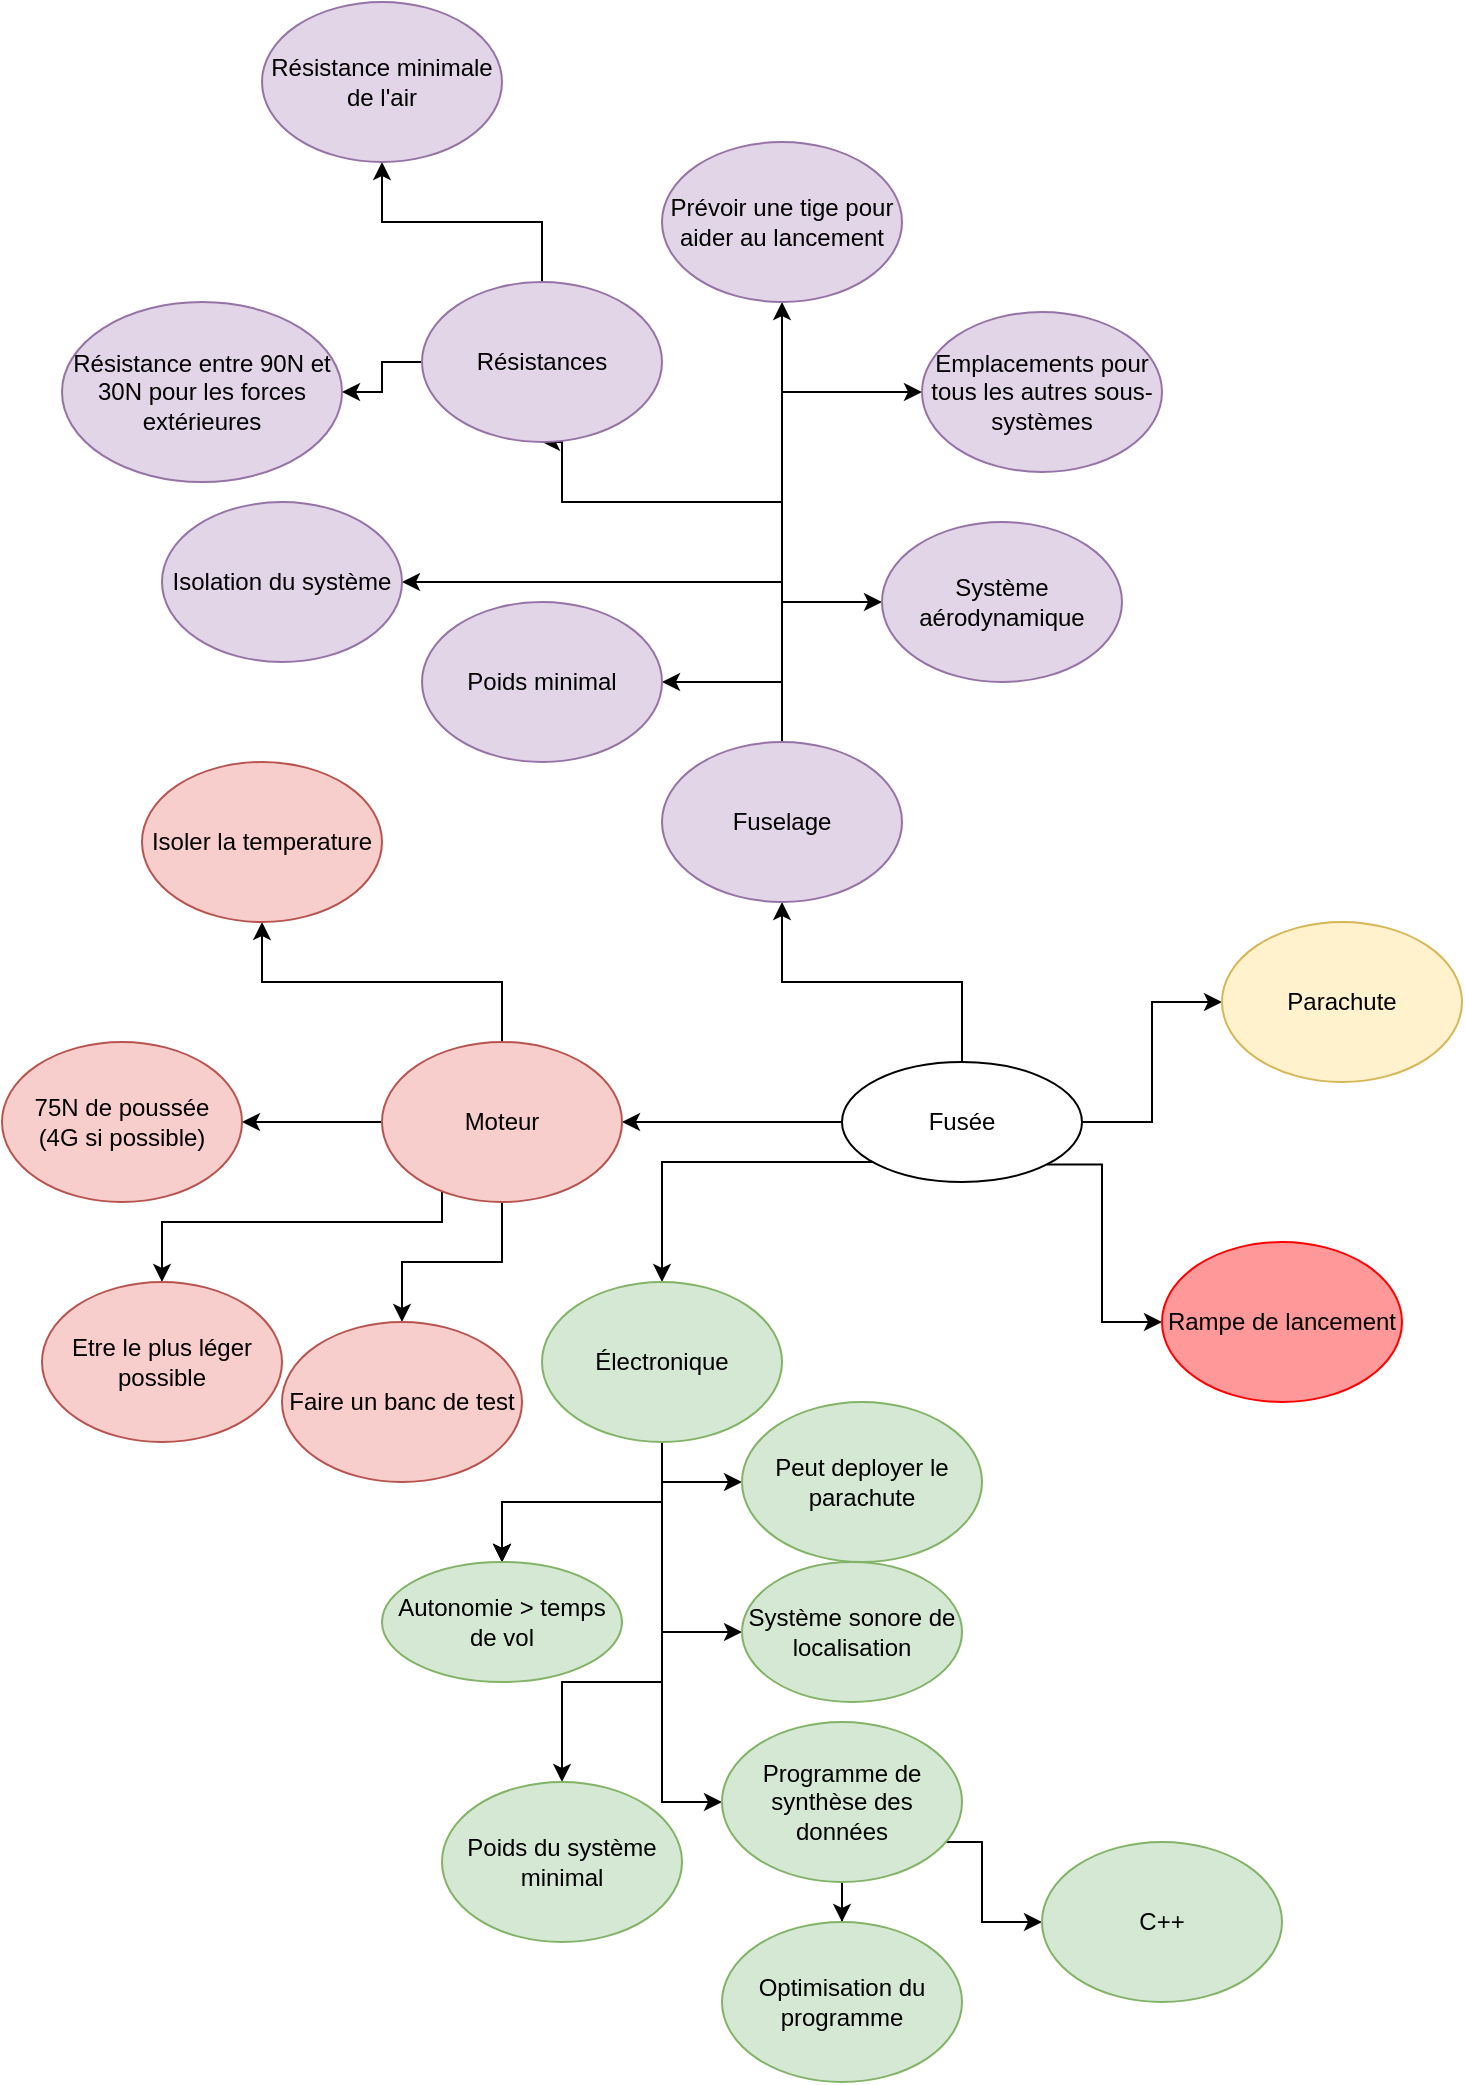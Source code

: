 <mxfile version="17.4.0" type="device"><diagram id="acIH5Me_1j2AGEpLAJ9L" name="Page-1"><mxGraphModel dx="2297" dy="1828" grid="1" gridSize="10" guides="1" tooltips="1" connect="1" arrows="1" fold="1" page="1" pageScale="1" pageWidth="850" pageHeight="1100" math="0" shadow="0"><root><mxCell id="0"/><mxCell id="1" parent="0"/><mxCell id="F6IqIg3iVMzDceVmOKsL-4" style="edgeStyle=orthogonalEdgeStyle;rounded=0;orthogonalLoop=1;jettySize=auto;html=1;" edge="1" parent="1" source="F6IqIg3iVMzDceVmOKsL-1" target="F6IqIg3iVMzDceVmOKsL-3"><mxGeometry relative="1" as="geometry"><Array as="points"><mxPoint x="290" y="220"/><mxPoint x="290" y="220"/></Array></mxGeometry></mxCell><mxCell id="F6IqIg3iVMzDceVmOKsL-14" style="edgeStyle=orthogonalEdgeStyle;rounded=0;orthogonalLoop=1;jettySize=auto;html=1;" edge="1" parent="1" source="F6IqIg3iVMzDceVmOKsL-1" target="F6IqIg3iVMzDceVmOKsL-13"><mxGeometry relative="1" as="geometry"><Array as="points"><mxPoint x="290" y="240"/></Array></mxGeometry></mxCell><mxCell id="F6IqIg3iVMzDceVmOKsL-32" style="edgeStyle=orthogonalEdgeStyle;rounded=0;orthogonalLoop=1;jettySize=auto;html=1;exitX=0.5;exitY=0;exitDx=0;exitDy=0;" edge="1" parent="1" source="F6IqIg3iVMzDceVmOKsL-1" target="F6IqIg3iVMzDceVmOKsL-31"><mxGeometry relative="1" as="geometry"/></mxCell><mxCell id="F6IqIg3iVMzDceVmOKsL-51" style="edgeStyle=orthogonalEdgeStyle;rounded=0;orthogonalLoop=1;jettySize=auto;html=1;exitX=1;exitY=0.5;exitDx=0;exitDy=0;" edge="1" parent="1" source="F6IqIg3iVMzDceVmOKsL-1" target="F6IqIg3iVMzDceVmOKsL-50"><mxGeometry relative="1" as="geometry"/></mxCell><mxCell id="F6IqIg3iVMzDceVmOKsL-53" style="edgeStyle=orthogonalEdgeStyle;rounded=0;orthogonalLoop=1;jettySize=auto;html=1;exitX=1;exitY=1;exitDx=0;exitDy=0;entryX=0;entryY=0.5;entryDx=0;entryDy=0;" edge="1" parent="1" source="F6IqIg3iVMzDceVmOKsL-1" target="F6IqIg3iVMzDceVmOKsL-52"><mxGeometry relative="1" as="geometry"><Array as="points"><mxPoint x="510" y="241"/><mxPoint x="510" y="320"/></Array></mxGeometry></mxCell><mxCell id="F6IqIg3iVMzDceVmOKsL-1" value="Fusée" style="ellipse;whiteSpace=wrap;html=1;fontFamily=Helvetica;fontSize=12;fontColor=default;align=center;strokeColor=default;fillColor=default;" vertex="1" parent="1"><mxGeometry x="380" y="190" width="120" height="60" as="geometry"/></mxCell><mxCell id="F6IqIg3iVMzDceVmOKsL-6" style="edgeStyle=orthogonalEdgeStyle;rounded=0;orthogonalLoop=1;jettySize=auto;html=1;entryX=1;entryY=0.5;entryDx=0;entryDy=0;" edge="1" parent="1" source="F6IqIg3iVMzDceVmOKsL-3" target="F6IqIg3iVMzDceVmOKsL-5"><mxGeometry relative="1" as="geometry"/></mxCell><mxCell id="F6IqIg3iVMzDceVmOKsL-8" style="edgeStyle=orthogonalEdgeStyle;rounded=0;orthogonalLoop=1;jettySize=auto;html=1;entryX=0.5;entryY=1;entryDx=0;entryDy=0;" edge="1" parent="1" source="F6IqIg3iVMzDceVmOKsL-3" target="F6IqIg3iVMzDceVmOKsL-7"><mxGeometry relative="1" as="geometry"/></mxCell><mxCell id="F6IqIg3iVMzDceVmOKsL-10" style="edgeStyle=orthogonalEdgeStyle;rounded=0;orthogonalLoop=1;jettySize=auto;html=1;" edge="1" parent="1" source="F6IqIg3iVMzDceVmOKsL-3" target="F6IqIg3iVMzDceVmOKsL-9"><mxGeometry relative="1" as="geometry"><Array as="points"><mxPoint x="180" y="270"/><mxPoint x="40" y="270"/></Array></mxGeometry></mxCell><mxCell id="F6IqIg3iVMzDceVmOKsL-12" style="edgeStyle=orthogonalEdgeStyle;rounded=0;orthogonalLoop=1;jettySize=auto;html=1;entryX=0.5;entryY=0;entryDx=0;entryDy=0;" edge="1" parent="1" source="F6IqIg3iVMzDceVmOKsL-3" target="F6IqIg3iVMzDceVmOKsL-11"><mxGeometry relative="1" as="geometry"><mxPoint x="210" y="310" as="targetPoint"/></mxGeometry></mxCell><mxCell id="F6IqIg3iVMzDceVmOKsL-3" value="&lt;div&gt;Moteur&lt;/div&gt;" style="ellipse;whiteSpace=wrap;html=1;fillColor=#f8cecc;strokeColor=#b85450;" vertex="1" parent="1"><mxGeometry x="150" y="180" width="120" height="80" as="geometry"/></mxCell><mxCell id="F6IqIg3iVMzDceVmOKsL-5" value="&lt;div&gt;75N de poussée&lt;/div&gt;&lt;div&gt;(4G si possible)&lt;br&gt;&lt;/div&gt;" style="ellipse;whiteSpace=wrap;html=1;fillColor=#f8cecc;strokeColor=#b85450;" vertex="1" parent="1"><mxGeometry x="-40" y="180" width="120" height="80" as="geometry"/></mxCell><mxCell id="F6IqIg3iVMzDceVmOKsL-7" value="&lt;div&gt;Isoler la temperature&lt;/div&gt;" style="ellipse;whiteSpace=wrap;html=1;fillColor=#f8cecc;strokeColor=#b85450;" vertex="1" parent="1"><mxGeometry x="30" y="40" width="120" height="80" as="geometry"/></mxCell><mxCell id="F6IqIg3iVMzDceVmOKsL-9" value="Etre le plus léger possible" style="ellipse;whiteSpace=wrap;html=1;fillColor=#f8cecc;strokeColor=#b85450;" vertex="1" parent="1"><mxGeometry x="-20" y="300" width="120" height="80" as="geometry"/></mxCell><mxCell id="F6IqIg3iVMzDceVmOKsL-11" value="Faire un banc de test" style="ellipse;whiteSpace=wrap;html=1;fillColor=#f8cecc;strokeColor=#b85450;" vertex="1" parent="1"><mxGeometry x="100" y="320" width="120" height="80" as="geometry"/></mxCell><mxCell id="F6IqIg3iVMzDceVmOKsL-16" value="" style="edgeStyle=orthogonalEdgeStyle;rounded=0;orthogonalLoop=1;jettySize=auto;html=1;" edge="1" parent="1" source="F6IqIg3iVMzDceVmOKsL-13" target="F6IqIg3iVMzDceVmOKsL-15"><mxGeometry relative="1" as="geometry"/></mxCell><mxCell id="F6IqIg3iVMzDceVmOKsL-18" value="" style="edgeStyle=orthogonalEdgeStyle;rounded=0;orthogonalLoop=1;jettySize=auto;html=1;" edge="1" parent="1" source="F6IqIg3iVMzDceVmOKsL-13" target="F6IqIg3iVMzDceVmOKsL-15"><mxGeometry relative="1" as="geometry"/></mxCell><mxCell id="F6IqIg3iVMzDceVmOKsL-19" value="" style="edgeStyle=orthogonalEdgeStyle;rounded=0;orthogonalLoop=1;jettySize=auto;html=1;" edge="1" parent="1" source="F6IqIg3iVMzDceVmOKsL-13" target="F6IqIg3iVMzDceVmOKsL-15"><mxGeometry relative="1" as="geometry"/></mxCell><mxCell id="F6IqIg3iVMzDceVmOKsL-20" style="edgeStyle=orthogonalEdgeStyle;rounded=0;orthogonalLoop=1;jettySize=auto;html=1;" edge="1" parent="1" source="F6IqIg3iVMzDceVmOKsL-13" target="F6IqIg3iVMzDceVmOKsL-17"><mxGeometry relative="1" as="geometry"><Array as="points"><mxPoint x="290" y="500"/><mxPoint x="240" y="500"/></Array></mxGeometry></mxCell><mxCell id="F6IqIg3iVMzDceVmOKsL-22" style="edgeStyle=orthogonalEdgeStyle;rounded=0;orthogonalLoop=1;jettySize=auto;html=1;entryX=0;entryY=0.5;entryDx=0;entryDy=0;" edge="1" parent="1" source="F6IqIg3iVMzDceVmOKsL-13" target="F6IqIg3iVMzDceVmOKsL-21"><mxGeometry relative="1" as="geometry"/></mxCell><mxCell id="F6IqIg3iVMzDceVmOKsL-24" style="edgeStyle=orthogonalEdgeStyle;rounded=0;orthogonalLoop=1;jettySize=auto;html=1;entryX=0;entryY=0.5;entryDx=0;entryDy=0;" edge="1" parent="1" source="F6IqIg3iVMzDceVmOKsL-13" target="F6IqIg3iVMzDceVmOKsL-23"><mxGeometry relative="1" as="geometry"/></mxCell><mxCell id="F6IqIg3iVMzDceVmOKsL-30" style="edgeStyle=orthogonalEdgeStyle;rounded=0;orthogonalLoop=1;jettySize=auto;html=1;exitX=0.5;exitY=1;exitDx=0;exitDy=0;entryX=0;entryY=0.5;entryDx=0;entryDy=0;" edge="1" parent="1" source="F6IqIg3iVMzDceVmOKsL-13" target="F6IqIg3iVMzDceVmOKsL-29"><mxGeometry relative="1" as="geometry"/></mxCell><mxCell id="F6IqIg3iVMzDceVmOKsL-13" value="Électronique" style="ellipse;whiteSpace=wrap;html=1;fillColor=#d5e8d4;strokeColor=#82b366;" vertex="1" parent="1"><mxGeometry x="230" y="300" width="120" height="80" as="geometry"/></mxCell><mxCell id="F6IqIg3iVMzDceVmOKsL-15" value="Autonomie &amp;gt; temps de vol" style="ellipse;whiteSpace=wrap;html=1;fillColor=#d5e8d4;strokeColor=#82b366;" vertex="1" parent="1"><mxGeometry x="150" y="440" width="120" height="60" as="geometry"/></mxCell><mxCell id="F6IqIg3iVMzDceVmOKsL-17" value="&lt;div&gt;Poids du système minimal&lt;/div&gt;" style="ellipse;whiteSpace=wrap;html=1;fillColor=#d5e8d4;strokeColor=#82b366;" vertex="1" parent="1"><mxGeometry x="180" y="550" width="120" height="80" as="geometry"/></mxCell><mxCell id="F6IqIg3iVMzDceVmOKsL-21" value="Peut deployer le parachute" style="ellipse;whiteSpace=wrap;html=1;strokeColor=#82b366;fillColor=#d5e8d4;" vertex="1" parent="1"><mxGeometry x="330" y="360" width="120" height="80" as="geometry"/></mxCell><mxCell id="F6IqIg3iVMzDceVmOKsL-26" style="edgeStyle=orthogonalEdgeStyle;rounded=0;orthogonalLoop=1;jettySize=auto;html=1;exitX=0.5;exitY=1;exitDx=0;exitDy=0;" edge="1" parent="1" source="F6IqIg3iVMzDceVmOKsL-23" target="F6IqIg3iVMzDceVmOKsL-25"><mxGeometry relative="1" as="geometry"/></mxCell><mxCell id="F6IqIg3iVMzDceVmOKsL-28" style="edgeStyle=orthogonalEdgeStyle;rounded=0;orthogonalLoop=1;jettySize=auto;html=1;entryX=0;entryY=0.5;entryDx=0;entryDy=0;" edge="1" parent="1" source="F6IqIg3iVMzDceVmOKsL-23" target="F6IqIg3iVMzDceVmOKsL-27"><mxGeometry relative="1" as="geometry"><Array as="points"><mxPoint x="450" y="580"/><mxPoint x="450" y="620"/></Array></mxGeometry></mxCell><mxCell id="F6IqIg3iVMzDceVmOKsL-23" value="&lt;div&gt;Programme de synthèse des données&lt;br&gt;&lt;/div&gt;" style="ellipse;whiteSpace=wrap;html=1;strokeColor=#82b366;fillColor=#d5e8d4;" vertex="1" parent="1"><mxGeometry x="320" y="520" width="120" height="80" as="geometry"/></mxCell><mxCell id="F6IqIg3iVMzDceVmOKsL-25" value="Optimisation du programme" style="ellipse;whiteSpace=wrap;html=1;strokeColor=#82b366;fillColor=#d5e8d4;" vertex="1" parent="1"><mxGeometry x="320" y="620" width="120" height="80" as="geometry"/></mxCell><mxCell id="F6IqIg3iVMzDceVmOKsL-27" value="C++" style="ellipse;whiteSpace=wrap;html=1;strokeColor=#82b366;fillColor=#d5e8d4;" vertex="1" parent="1"><mxGeometry x="480" y="580" width="120" height="80" as="geometry"/></mxCell><mxCell id="F6IqIg3iVMzDceVmOKsL-29" value="&lt;div&gt;Système sonore de localisation&lt;/div&gt;" style="ellipse;whiteSpace=wrap;html=1;strokeColor=#82b366;fillColor=#d5e8d4;" vertex="1" parent="1"><mxGeometry x="330" y="440" width="110" height="70" as="geometry"/></mxCell><mxCell id="F6IqIg3iVMzDceVmOKsL-34" style="edgeStyle=orthogonalEdgeStyle;rounded=0;orthogonalLoop=1;jettySize=auto;html=1;entryX=0.5;entryY=1;entryDx=0;entryDy=0;" edge="1" parent="1" source="F6IqIg3iVMzDceVmOKsL-31" target="F6IqIg3iVMzDceVmOKsL-33"><mxGeometry relative="1" as="geometry"><Array as="points"><mxPoint x="350" y="-90"/><mxPoint x="240" y="-90"/></Array></mxGeometry></mxCell><mxCell id="F6IqIg3iVMzDceVmOKsL-40" style="edgeStyle=orthogonalEdgeStyle;rounded=0;orthogonalLoop=1;jettySize=auto;html=1;entryX=1;entryY=0.5;entryDx=0;entryDy=0;" edge="1" parent="1" source="F6IqIg3iVMzDceVmOKsL-31" target="F6IqIg3iVMzDceVmOKsL-39"><mxGeometry relative="1" as="geometry"/></mxCell><mxCell id="F6IqIg3iVMzDceVmOKsL-42" style="edgeStyle=orthogonalEdgeStyle;rounded=0;orthogonalLoop=1;jettySize=auto;html=1;entryX=1;entryY=0.5;entryDx=0;entryDy=0;" edge="1" parent="1" source="F6IqIg3iVMzDceVmOKsL-31" target="F6IqIg3iVMzDceVmOKsL-41"><mxGeometry relative="1" as="geometry"><Array as="points"><mxPoint x="350" y="-50"/><mxPoint x="170" y="-50"/></Array></mxGeometry></mxCell><mxCell id="F6IqIg3iVMzDceVmOKsL-44" style="edgeStyle=orthogonalEdgeStyle;rounded=0;orthogonalLoop=1;jettySize=auto;html=1;entryX=0;entryY=0.5;entryDx=0;entryDy=0;" edge="1" parent="1" source="F6IqIg3iVMzDceVmOKsL-31" target="F6IqIg3iVMzDceVmOKsL-43"><mxGeometry relative="1" as="geometry"><Array as="points"><mxPoint x="350" y="-40"/><mxPoint x="390" y="-40"/></Array></mxGeometry></mxCell><mxCell id="F6IqIg3iVMzDceVmOKsL-46" style="edgeStyle=orthogonalEdgeStyle;rounded=0;orthogonalLoop=1;jettySize=auto;html=1;entryX=0;entryY=0.5;entryDx=0;entryDy=0;" edge="1" parent="1" source="F6IqIg3iVMzDceVmOKsL-31" target="F6IqIg3iVMzDceVmOKsL-45"><mxGeometry relative="1" as="geometry"><Array as="points"><mxPoint x="350" y="-145"/></Array></mxGeometry></mxCell><mxCell id="F6IqIg3iVMzDceVmOKsL-48" style="edgeStyle=orthogonalEdgeStyle;rounded=0;orthogonalLoop=1;jettySize=auto;html=1;" edge="1" parent="1" source="F6IqIg3iVMzDceVmOKsL-31" target="F6IqIg3iVMzDceVmOKsL-47"><mxGeometry relative="1" as="geometry"/></mxCell><mxCell id="F6IqIg3iVMzDceVmOKsL-31" value="&lt;div&gt;Fuselage&lt;/div&gt;" style="ellipse;whiteSpace=wrap;html=1;strokeColor=#9673a6;fillColor=#e1d5e7;" vertex="1" parent="1"><mxGeometry x="290" y="30" width="120" height="80" as="geometry"/></mxCell><mxCell id="F6IqIg3iVMzDceVmOKsL-36" value="" style="edgeStyle=orthogonalEdgeStyle;rounded=0;orthogonalLoop=1;jettySize=auto;html=1;" edge="1" parent="1" source="F6IqIg3iVMzDceVmOKsL-33" target="F6IqIg3iVMzDceVmOKsL-35"><mxGeometry relative="1" as="geometry"/></mxCell><mxCell id="F6IqIg3iVMzDceVmOKsL-38" value="" style="edgeStyle=orthogonalEdgeStyle;rounded=0;orthogonalLoop=1;jettySize=auto;html=1;" edge="1" parent="1" source="F6IqIg3iVMzDceVmOKsL-33" target="F6IqIg3iVMzDceVmOKsL-37"><mxGeometry relative="1" as="geometry"/></mxCell><mxCell id="F6IqIg3iVMzDceVmOKsL-33" value="Résistances" style="ellipse;whiteSpace=wrap;html=1;strokeColor=#9673a6;fillColor=#e1d5e7;" vertex="1" parent="1"><mxGeometry x="170" y="-200" width="120" height="80" as="geometry"/></mxCell><mxCell id="F6IqIg3iVMzDceVmOKsL-35" value="Résistance minimale de l'air" style="ellipse;whiteSpace=wrap;html=1;strokeColor=#9673a6;fillColor=#e1d5e7;" vertex="1" parent="1"><mxGeometry x="90" y="-340" width="120" height="80" as="geometry"/></mxCell><mxCell id="F6IqIg3iVMzDceVmOKsL-37" value="Résistance entre 90N et 30N pour les forces extérieures" style="ellipse;whiteSpace=wrap;html=1;strokeColor=#9673a6;fillColor=#e1d5e7;" vertex="1" parent="1"><mxGeometry x="-10" y="-190" width="140" height="90" as="geometry"/></mxCell><mxCell id="F6IqIg3iVMzDceVmOKsL-39" value="&lt;div&gt;Poids minimal&lt;/div&gt;" style="ellipse;whiteSpace=wrap;html=1;strokeColor=#9673a6;fillColor=#e1d5e7;" vertex="1" parent="1"><mxGeometry x="170" y="-40" width="120" height="80" as="geometry"/></mxCell><mxCell id="F6IqIg3iVMzDceVmOKsL-41" value="Isolation du système" style="ellipse;whiteSpace=wrap;html=1;strokeColor=#9673a6;fillColor=#e1d5e7;" vertex="1" parent="1"><mxGeometry x="40" y="-90" width="120" height="80" as="geometry"/></mxCell><mxCell id="F6IqIg3iVMzDceVmOKsL-43" value="Système aérodynamique" style="ellipse;whiteSpace=wrap;html=1;strokeColor=#9673a6;fillColor=#e1d5e7;" vertex="1" parent="1"><mxGeometry x="400" y="-80" width="120" height="80" as="geometry"/></mxCell><mxCell id="F6IqIg3iVMzDceVmOKsL-45" value="Emplacements pour tous les autres sous-systèmes" style="ellipse;whiteSpace=wrap;html=1;strokeColor=#9673a6;fillColor=#e1d5e7;" vertex="1" parent="1"><mxGeometry x="420" y="-185" width="120" height="80" as="geometry"/></mxCell><mxCell id="F6IqIg3iVMzDceVmOKsL-47" value="Prévoir une tige pour aider au lancement" style="ellipse;whiteSpace=wrap;html=1;strokeColor=#9673a6;fillColor=#e1d5e7;" vertex="1" parent="1"><mxGeometry x="290" y="-270" width="120" height="80" as="geometry"/></mxCell><mxCell id="F6IqIg3iVMzDceVmOKsL-50" value="Parachute" style="ellipse;whiteSpace=wrap;html=1;strokeColor=#d6b656;fillColor=#fff2cc;" vertex="1" parent="1"><mxGeometry x="570" y="120" width="120" height="80" as="geometry"/></mxCell><mxCell id="F6IqIg3iVMzDceVmOKsL-52" value="Rampe de lancement" style="ellipse;whiteSpace=wrap;html=1;strokeColor=#FF0000;fillColor=#FF9999;" vertex="1" parent="1"><mxGeometry x="540" y="280" width="120" height="80" as="geometry"/></mxCell></root></mxGraphModel></diagram></mxfile>